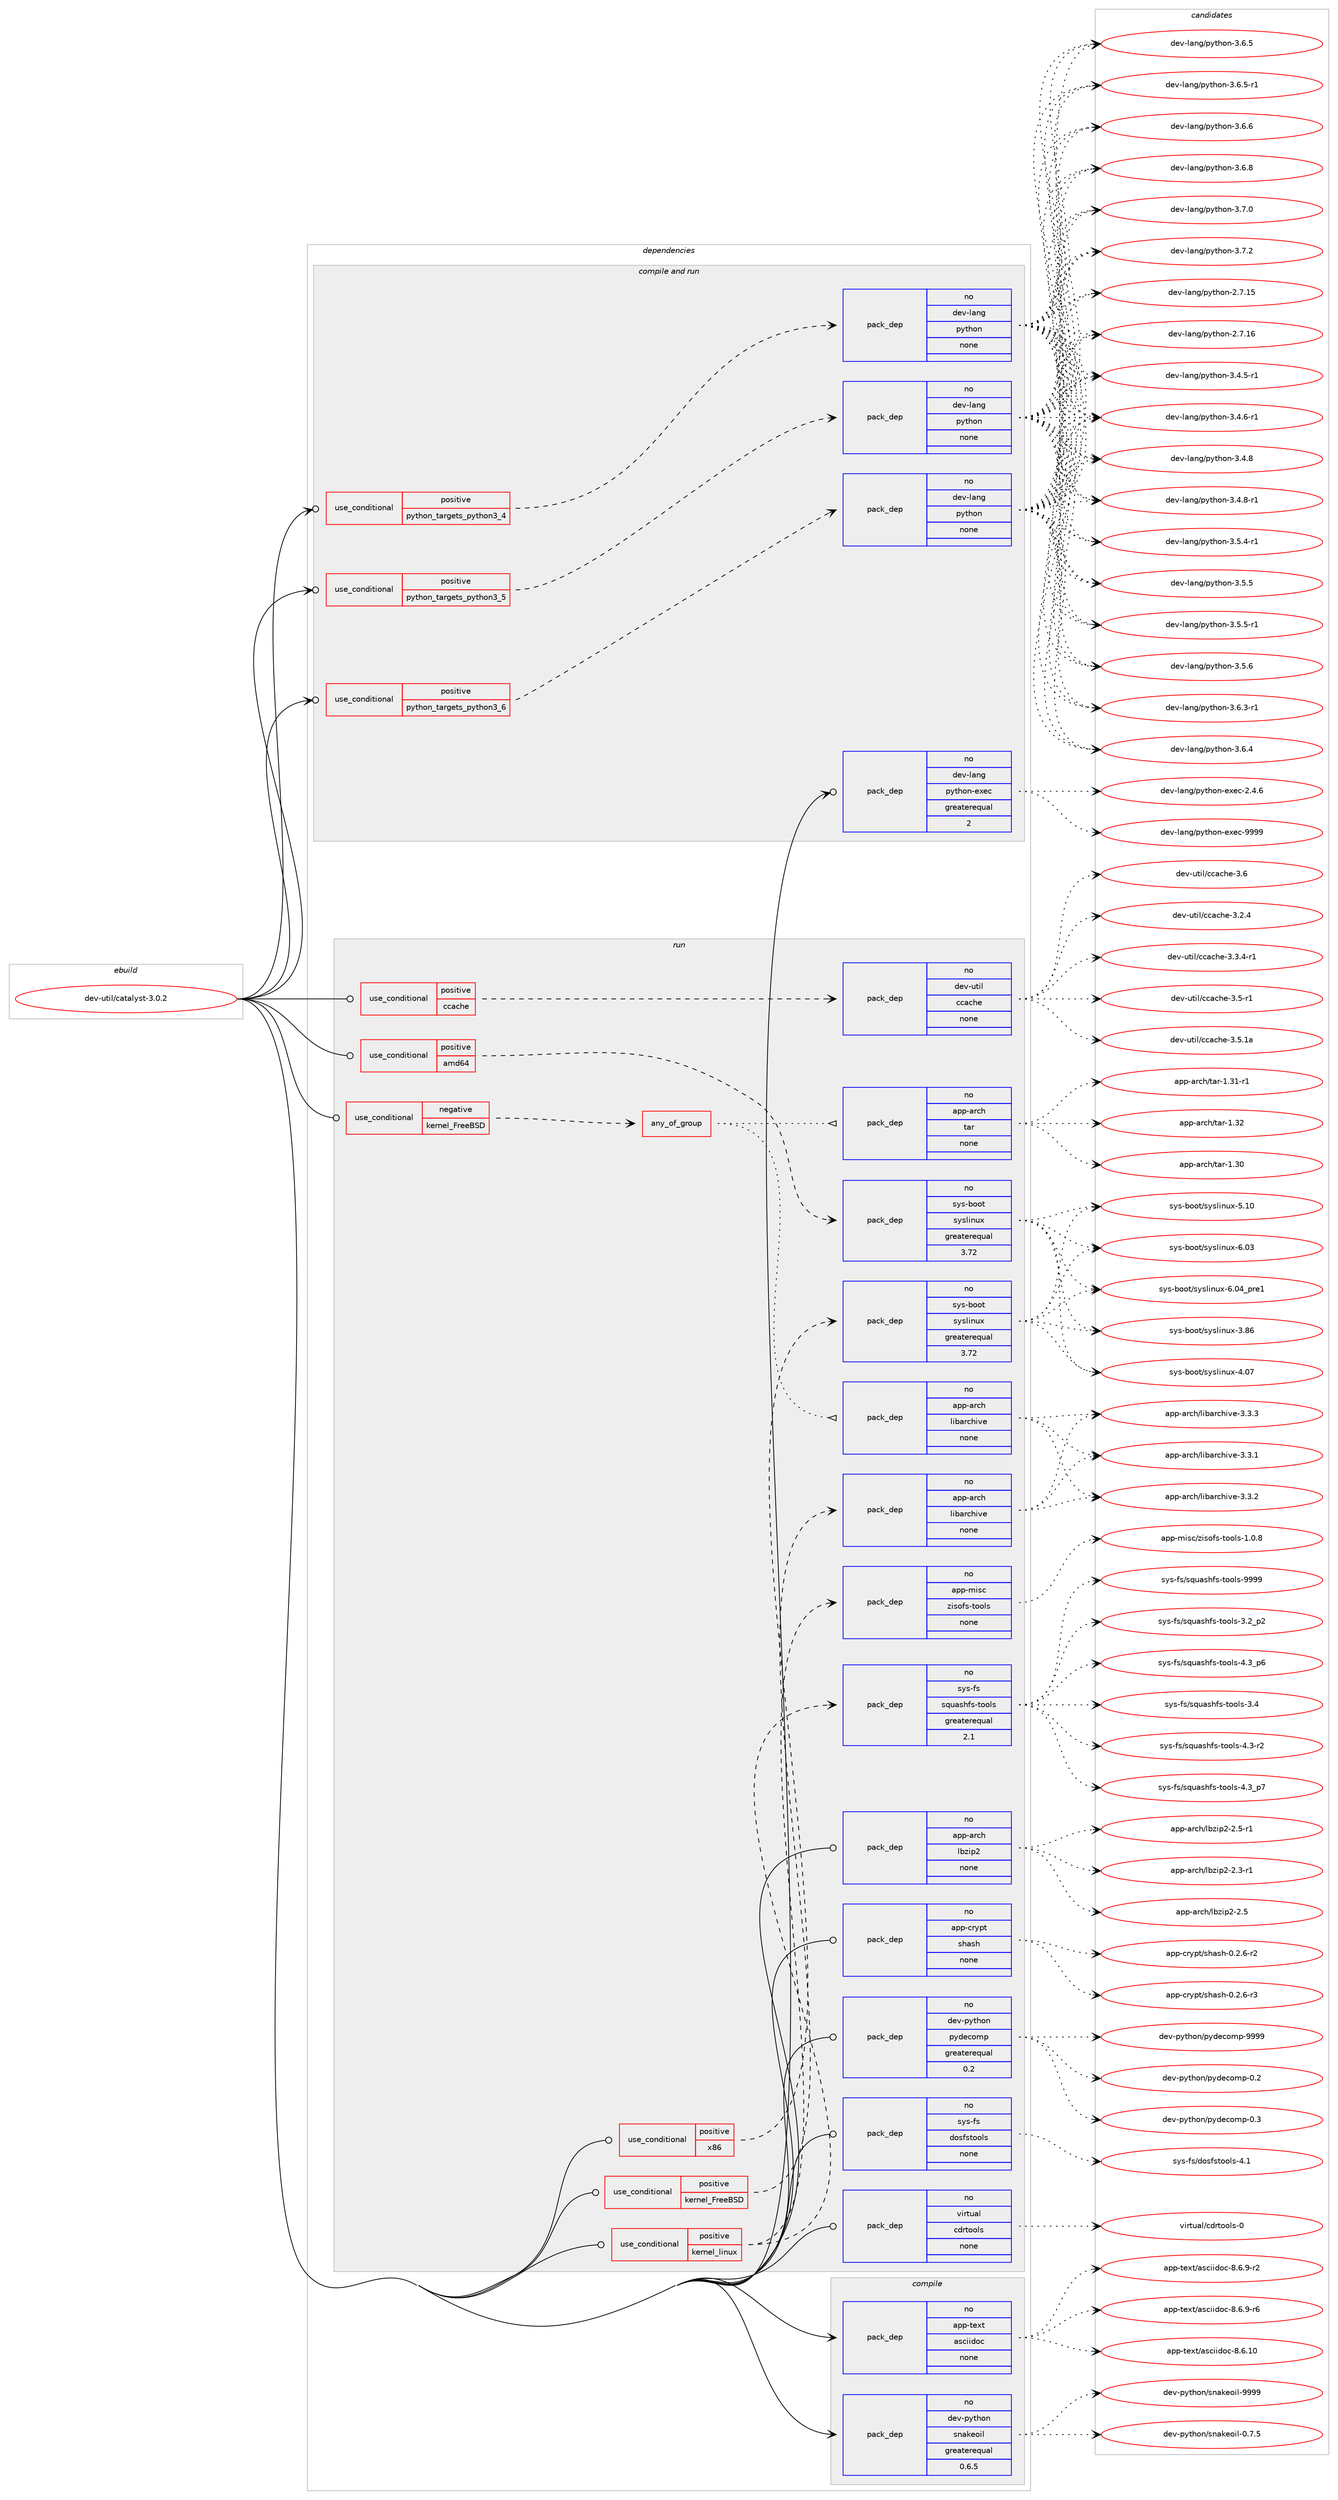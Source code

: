 digraph prolog {

# *************
# Graph options
# *************

newrank=true;
concentrate=true;
compound=true;
graph [rankdir=LR,fontname=Helvetica,fontsize=10,ranksep=1.5];#, ranksep=2.5, nodesep=0.2];
edge  [arrowhead=vee];
node  [fontname=Helvetica,fontsize=10];

# **********
# The ebuild
# **********

subgraph cluster_leftcol {
color=gray;
rank=same;
label=<<i>ebuild</i>>;
id [label="dev-util/catalyst-3.0.2", color=red, width=4, href="../dev-util/catalyst-3.0.2.svg"];
}

# ****************
# The dependencies
# ****************

subgraph cluster_midcol {
color=gray;
label=<<i>dependencies</i>>;
subgraph cluster_compile {
fillcolor="#eeeeee";
style=filled;
label=<<i>compile</i>>;
subgraph pack1094957 {
dependency1541936 [label=<<TABLE BORDER="0" CELLBORDER="1" CELLSPACING="0" CELLPADDING="4" WIDTH="220"><TR><TD ROWSPAN="6" CELLPADDING="30">pack_dep</TD></TR><TR><TD WIDTH="110">no</TD></TR><TR><TD>app-text</TD></TR><TR><TD>asciidoc</TD></TR><TR><TD>none</TD></TR><TR><TD></TD></TR></TABLE>>, shape=none, color=blue];
}
id:e -> dependency1541936:w [weight=20,style="solid",arrowhead="vee"];
subgraph pack1094958 {
dependency1541937 [label=<<TABLE BORDER="0" CELLBORDER="1" CELLSPACING="0" CELLPADDING="4" WIDTH="220"><TR><TD ROWSPAN="6" CELLPADDING="30">pack_dep</TD></TR><TR><TD WIDTH="110">no</TD></TR><TR><TD>dev-python</TD></TR><TR><TD>snakeoil</TD></TR><TR><TD>greaterequal</TD></TR><TR><TD>0.6.5</TD></TR></TABLE>>, shape=none, color=blue];
}
id:e -> dependency1541937:w [weight=20,style="solid",arrowhead="vee"];
}
subgraph cluster_compileandrun {
fillcolor="#eeeeee";
style=filled;
label=<<i>compile and run</i>>;
subgraph cond423379 {
dependency1541938 [label=<<TABLE BORDER="0" CELLBORDER="1" CELLSPACING="0" CELLPADDING="4"><TR><TD ROWSPAN="3" CELLPADDING="10">use_conditional</TD></TR><TR><TD>positive</TD></TR><TR><TD>python_targets_python3_4</TD></TR></TABLE>>, shape=none, color=red];
subgraph pack1094959 {
dependency1541939 [label=<<TABLE BORDER="0" CELLBORDER="1" CELLSPACING="0" CELLPADDING="4" WIDTH="220"><TR><TD ROWSPAN="6" CELLPADDING="30">pack_dep</TD></TR><TR><TD WIDTH="110">no</TD></TR><TR><TD>dev-lang</TD></TR><TR><TD>python</TD></TR><TR><TD>none</TD></TR><TR><TD></TD></TR></TABLE>>, shape=none, color=blue];
}
dependency1541938:e -> dependency1541939:w [weight=20,style="dashed",arrowhead="vee"];
}
id:e -> dependency1541938:w [weight=20,style="solid",arrowhead="odotvee"];
subgraph cond423380 {
dependency1541940 [label=<<TABLE BORDER="0" CELLBORDER="1" CELLSPACING="0" CELLPADDING="4"><TR><TD ROWSPAN="3" CELLPADDING="10">use_conditional</TD></TR><TR><TD>positive</TD></TR><TR><TD>python_targets_python3_5</TD></TR></TABLE>>, shape=none, color=red];
subgraph pack1094960 {
dependency1541941 [label=<<TABLE BORDER="0" CELLBORDER="1" CELLSPACING="0" CELLPADDING="4" WIDTH="220"><TR><TD ROWSPAN="6" CELLPADDING="30">pack_dep</TD></TR><TR><TD WIDTH="110">no</TD></TR><TR><TD>dev-lang</TD></TR><TR><TD>python</TD></TR><TR><TD>none</TD></TR><TR><TD></TD></TR></TABLE>>, shape=none, color=blue];
}
dependency1541940:e -> dependency1541941:w [weight=20,style="dashed",arrowhead="vee"];
}
id:e -> dependency1541940:w [weight=20,style="solid",arrowhead="odotvee"];
subgraph cond423381 {
dependency1541942 [label=<<TABLE BORDER="0" CELLBORDER="1" CELLSPACING="0" CELLPADDING="4"><TR><TD ROWSPAN="3" CELLPADDING="10">use_conditional</TD></TR><TR><TD>positive</TD></TR><TR><TD>python_targets_python3_6</TD></TR></TABLE>>, shape=none, color=red];
subgraph pack1094961 {
dependency1541943 [label=<<TABLE BORDER="0" CELLBORDER="1" CELLSPACING="0" CELLPADDING="4" WIDTH="220"><TR><TD ROWSPAN="6" CELLPADDING="30">pack_dep</TD></TR><TR><TD WIDTH="110">no</TD></TR><TR><TD>dev-lang</TD></TR><TR><TD>python</TD></TR><TR><TD>none</TD></TR><TR><TD></TD></TR></TABLE>>, shape=none, color=blue];
}
dependency1541942:e -> dependency1541943:w [weight=20,style="dashed",arrowhead="vee"];
}
id:e -> dependency1541942:w [weight=20,style="solid",arrowhead="odotvee"];
subgraph pack1094962 {
dependency1541944 [label=<<TABLE BORDER="0" CELLBORDER="1" CELLSPACING="0" CELLPADDING="4" WIDTH="220"><TR><TD ROWSPAN="6" CELLPADDING="30">pack_dep</TD></TR><TR><TD WIDTH="110">no</TD></TR><TR><TD>dev-lang</TD></TR><TR><TD>python-exec</TD></TR><TR><TD>greaterequal</TD></TR><TR><TD>2</TD></TR></TABLE>>, shape=none, color=blue];
}
id:e -> dependency1541944:w [weight=20,style="solid",arrowhead="odotvee"];
}
subgraph cluster_run {
fillcolor="#eeeeee";
style=filled;
label=<<i>run</i>>;
subgraph cond423382 {
dependency1541945 [label=<<TABLE BORDER="0" CELLBORDER="1" CELLSPACING="0" CELLPADDING="4"><TR><TD ROWSPAN="3" CELLPADDING="10">use_conditional</TD></TR><TR><TD>negative</TD></TR><TR><TD>kernel_FreeBSD</TD></TR></TABLE>>, shape=none, color=red];
subgraph any23011 {
dependency1541946 [label=<<TABLE BORDER="0" CELLBORDER="1" CELLSPACING="0" CELLPADDING="4"><TR><TD CELLPADDING="10">any_of_group</TD></TR></TABLE>>, shape=none, color=red];subgraph pack1094963 {
dependency1541947 [label=<<TABLE BORDER="0" CELLBORDER="1" CELLSPACING="0" CELLPADDING="4" WIDTH="220"><TR><TD ROWSPAN="6" CELLPADDING="30">pack_dep</TD></TR><TR><TD WIDTH="110">no</TD></TR><TR><TD>app-arch</TD></TR><TR><TD>tar</TD></TR><TR><TD>none</TD></TR><TR><TD></TD></TR></TABLE>>, shape=none, color=blue];
}
dependency1541946:e -> dependency1541947:w [weight=20,style="dotted",arrowhead="oinv"];
subgraph pack1094964 {
dependency1541948 [label=<<TABLE BORDER="0" CELLBORDER="1" CELLSPACING="0" CELLPADDING="4" WIDTH="220"><TR><TD ROWSPAN="6" CELLPADDING="30">pack_dep</TD></TR><TR><TD WIDTH="110">no</TD></TR><TR><TD>app-arch</TD></TR><TR><TD>libarchive</TD></TR><TR><TD>none</TD></TR><TR><TD></TD></TR></TABLE>>, shape=none, color=blue];
}
dependency1541946:e -> dependency1541948:w [weight=20,style="dotted",arrowhead="oinv"];
}
dependency1541945:e -> dependency1541946:w [weight=20,style="dashed",arrowhead="vee"];
}
id:e -> dependency1541945:w [weight=20,style="solid",arrowhead="odot"];
subgraph cond423383 {
dependency1541949 [label=<<TABLE BORDER="0" CELLBORDER="1" CELLSPACING="0" CELLPADDING="4"><TR><TD ROWSPAN="3" CELLPADDING="10">use_conditional</TD></TR><TR><TD>positive</TD></TR><TR><TD>amd64</TD></TR></TABLE>>, shape=none, color=red];
subgraph pack1094965 {
dependency1541950 [label=<<TABLE BORDER="0" CELLBORDER="1" CELLSPACING="0" CELLPADDING="4" WIDTH="220"><TR><TD ROWSPAN="6" CELLPADDING="30">pack_dep</TD></TR><TR><TD WIDTH="110">no</TD></TR><TR><TD>sys-boot</TD></TR><TR><TD>syslinux</TD></TR><TR><TD>greaterequal</TD></TR><TR><TD>3.72</TD></TR></TABLE>>, shape=none, color=blue];
}
dependency1541949:e -> dependency1541950:w [weight=20,style="dashed",arrowhead="vee"];
}
id:e -> dependency1541949:w [weight=20,style="solid",arrowhead="odot"];
subgraph cond423384 {
dependency1541951 [label=<<TABLE BORDER="0" CELLBORDER="1" CELLSPACING="0" CELLPADDING="4"><TR><TD ROWSPAN="3" CELLPADDING="10">use_conditional</TD></TR><TR><TD>positive</TD></TR><TR><TD>ccache</TD></TR></TABLE>>, shape=none, color=red];
subgraph pack1094966 {
dependency1541952 [label=<<TABLE BORDER="0" CELLBORDER="1" CELLSPACING="0" CELLPADDING="4" WIDTH="220"><TR><TD ROWSPAN="6" CELLPADDING="30">pack_dep</TD></TR><TR><TD WIDTH="110">no</TD></TR><TR><TD>dev-util</TD></TR><TR><TD>ccache</TD></TR><TR><TD>none</TD></TR><TR><TD></TD></TR></TABLE>>, shape=none, color=blue];
}
dependency1541951:e -> dependency1541952:w [weight=20,style="dashed",arrowhead="vee"];
}
id:e -> dependency1541951:w [weight=20,style="solid",arrowhead="odot"];
subgraph cond423385 {
dependency1541953 [label=<<TABLE BORDER="0" CELLBORDER="1" CELLSPACING="0" CELLPADDING="4"><TR><TD ROWSPAN="3" CELLPADDING="10">use_conditional</TD></TR><TR><TD>positive</TD></TR><TR><TD>kernel_FreeBSD</TD></TR></TABLE>>, shape=none, color=red];
subgraph pack1094967 {
dependency1541954 [label=<<TABLE BORDER="0" CELLBORDER="1" CELLSPACING="0" CELLPADDING="4" WIDTH="220"><TR><TD ROWSPAN="6" CELLPADDING="30">pack_dep</TD></TR><TR><TD WIDTH="110">no</TD></TR><TR><TD>app-arch</TD></TR><TR><TD>libarchive</TD></TR><TR><TD>none</TD></TR><TR><TD></TD></TR></TABLE>>, shape=none, color=blue];
}
dependency1541953:e -> dependency1541954:w [weight=20,style="dashed",arrowhead="vee"];
}
id:e -> dependency1541953:w [weight=20,style="solid",arrowhead="odot"];
subgraph cond423386 {
dependency1541955 [label=<<TABLE BORDER="0" CELLBORDER="1" CELLSPACING="0" CELLPADDING="4"><TR><TD ROWSPAN="3" CELLPADDING="10">use_conditional</TD></TR><TR><TD>positive</TD></TR><TR><TD>kernel_linux</TD></TR></TABLE>>, shape=none, color=red];
subgraph pack1094968 {
dependency1541956 [label=<<TABLE BORDER="0" CELLBORDER="1" CELLSPACING="0" CELLPADDING="4" WIDTH="220"><TR><TD ROWSPAN="6" CELLPADDING="30">pack_dep</TD></TR><TR><TD WIDTH="110">no</TD></TR><TR><TD>app-misc</TD></TR><TR><TD>zisofs-tools</TD></TR><TR><TD>none</TD></TR><TR><TD></TD></TR></TABLE>>, shape=none, color=blue];
}
dependency1541955:e -> dependency1541956:w [weight=20,style="dashed",arrowhead="vee"];
subgraph pack1094969 {
dependency1541957 [label=<<TABLE BORDER="0" CELLBORDER="1" CELLSPACING="0" CELLPADDING="4" WIDTH="220"><TR><TD ROWSPAN="6" CELLPADDING="30">pack_dep</TD></TR><TR><TD WIDTH="110">no</TD></TR><TR><TD>sys-fs</TD></TR><TR><TD>squashfs-tools</TD></TR><TR><TD>greaterequal</TD></TR><TR><TD>2.1</TD></TR></TABLE>>, shape=none, color=blue];
}
dependency1541955:e -> dependency1541957:w [weight=20,style="dashed",arrowhead="vee"];
}
id:e -> dependency1541955:w [weight=20,style="solid",arrowhead="odot"];
subgraph cond423387 {
dependency1541958 [label=<<TABLE BORDER="0" CELLBORDER="1" CELLSPACING="0" CELLPADDING="4"><TR><TD ROWSPAN="3" CELLPADDING="10">use_conditional</TD></TR><TR><TD>positive</TD></TR><TR><TD>x86</TD></TR></TABLE>>, shape=none, color=red];
subgraph pack1094970 {
dependency1541959 [label=<<TABLE BORDER="0" CELLBORDER="1" CELLSPACING="0" CELLPADDING="4" WIDTH="220"><TR><TD ROWSPAN="6" CELLPADDING="30">pack_dep</TD></TR><TR><TD WIDTH="110">no</TD></TR><TR><TD>sys-boot</TD></TR><TR><TD>syslinux</TD></TR><TR><TD>greaterequal</TD></TR><TR><TD>3.72</TD></TR></TABLE>>, shape=none, color=blue];
}
dependency1541958:e -> dependency1541959:w [weight=20,style="dashed",arrowhead="vee"];
}
id:e -> dependency1541958:w [weight=20,style="solid",arrowhead="odot"];
subgraph pack1094971 {
dependency1541960 [label=<<TABLE BORDER="0" CELLBORDER="1" CELLSPACING="0" CELLPADDING="4" WIDTH="220"><TR><TD ROWSPAN="6" CELLPADDING="30">pack_dep</TD></TR><TR><TD WIDTH="110">no</TD></TR><TR><TD>app-arch</TD></TR><TR><TD>lbzip2</TD></TR><TR><TD>none</TD></TR><TR><TD></TD></TR></TABLE>>, shape=none, color=blue];
}
id:e -> dependency1541960:w [weight=20,style="solid",arrowhead="odot"];
subgraph pack1094972 {
dependency1541961 [label=<<TABLE BORDER="0" CELLBORDER="1" CELLSPACING="0" CELLPADDING="4" WIDTH="220"><TR><TD ROWSPAN="6" CELLPADDING="30">pack_dep</TD></TR><TR><TD WIDTH="110">no</TD></TR><TR><TD>app-crypt</TD></TR><TR><TD>shash</TD></TR><TR><TD>none</TD></TR><TR><TD></TD></TR></TABLE>>, shape=none, color=blue];
}
id:e -> dependency1541961:w [weight=20,style="solid",arrowhead="odot"];
subgraph pack1094973 {
dependency1541962 [label=<<TABLE BORDER="0" CELLBORDER="1" CELLSPACING="0" CELLPADDING="4" WIDTH="220"><TR><TD ROWSPAN="6" CELLPADDING="30">pack_dep</TD></TR><TR><TD WIDTH="110">no</TD></TR><TR><TD>dev-python</TD></TR><TR><TD>pydecomp</TD></TR><TR><TD>greaterequal</TD></TR><TR><TD>0.2</TD></TR></TABLE>>, shape=none, color=blue];
}
id:e -> dependency1541962:w [weight=20,style="solid",arrowhead="odot"];
subgraph pack1094974 {
dependency1541963 [label=<<TABLE BORDER="0" CELLBORDER="1" CELLSPACING="0" CELLPADDING="4" WIDTH="220"><TR><TD ROWSPAN="6" CELLPADDING="30">pack_dep</TD></TR><TR><TD WIDTH="110">no</TD></TR><TR><TD>sys-fs</TD></TR><TR><TD>dosfstools</TD></TR><TR><TD>none</TD></TR><TR><TD></TD></TR></TABLE>>, shape=none, color=blue];
}
id:e -> dependency1541963:w [weight=20,style="solid",arrowhead="odot"];
subgraph pack1094975 {
dependency1541964 [label=<<TABLE BORDER="0" CELLBORDER="1" CELLSPACING="0" CELLPADDING="4" WIDTH="220"><TR><TD ROWSPAN="6" CELLPADDING="30">pack_dep</TD></TR><TR><TD WIDTH="110">no</TD></TR><TR><TD>virtual</TD></TR><TR><TD>cdrtools</TD></TR><TR><TD>none</TD></TR><TR><TD></TD></TR></TABLE>>, shape=none, color=blue];
}
id:e -> dependency1541964:w [weight=20,style="solid",arrowhead="odot"];
}
}

# **************
# The candidates
# **************

subgraph cluster_choices {
rank=same;
color=gray;
label=<<i>candidates</i>>;

subgraph choice1094957 {
color=black;
nodesep=1;
choice97112112451161011201164797115991051051001119945564654464948 [label="app-text/asciidoc-8.6.10", color=red, width=4,href="../app-text/asciidoc-8.6.10.svg"];
choice9711211245116101120116479711599105105100111994556465446574511450 [label="app-text/asciidoc-8.6.9-r2", color=red, width=4,href="../app-text/asciidoc-8.6.9-r2.svg"];
choice9711211245116101120116479711599105105100111994556465446574511454 [label="app-text/asciidoc-8.6.9-r6", color=red, width=4,href="../app-text/asciidoc-8.6.9-r6.svg"];
dependency1541936:e -> choice97112112451161011201164797115991051051001119945564654464948:w [style=dotted,weight="100"];
dependency1541936:e -> choice9711211245116101120116479711599105105100111994556465446574511450:w [style=dotted,weight="100"];
dependency1541936:e -> choice9711211245116101120116479711599105105100111994556465446574511454:w [style=dotted,weight="100"];
}
subgraph choice1094958 {
color=black;
nodesep=1;
choice100101118451121211161041111104711511097107101111105108454846554653 [label="dev-python/snakeoil-0.7.5", color=red, width=4,href="../dev-python/snakeoil-0.7.5.svg"];
choice1001011184511212111610411111047115110971071011111051084557575757 [label="dev-python/snakeoil-9999", color=red, width=4,href="../dev-python/snakeoil-9999.svg"];
dependency1541937:e -> choice100101118451121211161041111104711511097107101111105108454846554653:w [style=dotted,weight="100"];
dependency1541937:e -> choice1001011184511212111610411111047115110971071011111051084557575757:w [style=dotted,weight="100"];
}
subgraph choice1094959 {
color=black;
nodesep=1;
choice10010111845108971101034711212111610411111045504655464953 [label="dev-lang/python-2.7.15", color=red, width=4,href="../dev-lang/python-2.7.15.svg"];
choice10010111845108971101034711212111610411111045504655464954 [label="dev-lang/python-2.7.16", color=red, width=4,href="../dev-lang/python-2.7.16.svg"];
choice1001011184510897110103471121211161041111104551465246534511449 [label="dev-lang/python-3.4.5-r1", color=red, width=4,href="../dev-lang/python-3.4.5-r1.svg"];
choice1001011184510897110103471121211161041111104551465246544511449 [label="dev-lang/python-3.4.6-r1", color=red, width=4,href="../dev-lang/python-3.4.6-r1.svg"];
choice100101118451089711010347112121116104111110455146524656 [label="dev-lang/python-3.4.8", color=red, width=4,href="../dev-lang/python-3.4.8.svg"];
choice1001011184510897110103471121211161041111104551465246564511449 [label="dev-lang/python-3.4.8-r1", color=red, width=4,href="../dev-lang/python-3.4.8-r1.svg"];
choice1001011184510897110103471121211161041111104551465346524511449 [label="dev-lang/python-3.5.4-r1", color=red, width=4,href="../dev-lang/python-3.5.4-r1.svg"];
choice100101118451089711010347112121116104111110455146534653 [label="dev-lang/python-3.5.5", color=red, width=4,href="../dev-lang/python-3.5.5.svg"];
choice1001011184510897110103471121211161041111104551465346534511449 [label="dev-lang/python-3.5.5-r1", color=red, width=4,href="../dev-lang/python-3.5.5-r1.svg"];
choice100101118451089711010347112121116104111110455146534654 [label="dev-lang/python-3.5.6", color=red, width=4,href="../dev-lang/python-3.5.6.svg"];
choice1001011184510897110103471121211161041111104551465446514511449 [label="dev-lang/python-3.6.3-r1", color=red, width=4,href="../dev-lang/python-3.6.3-r1.svg"];
choice100101118451089711010347112121116104111110455146544652 [label="dev-lang/python-3.6.4", color=red, width=4,href="../dev-lang/python-3.6.4.svg"];
choice100101118451089711010347112121116104111110455146544653 [label="dev-lang/python-3.6.5", color=red, width=4,href="../dev-lang/python-3.6.5.svg"];
choice1001011184510897110103471121211161041111104551465446534511449 [label="dev-lang/python-3.6.5-r1", color=red, width=4,href="../dev-lang/python-3.6.5-r1.svg"];
choice100101118451089711010347112121116104111110455146544654 [label="dev-lang/python-3.6.6", color=red, width=4,href="../dev-lang/python-3.6.6.svg"];
choice100101118451089711010347112121116104111110455146544656 [label="dev-lang/python-3.6.8", color=red, width=4,href="../dev-lang/python-3.6.8.svg"];
choice100101118451089711010347112121116104111110455146554648 [label="dev-lang/python-3.7.0", color=red, width=4,href="../dev-lang/python-3.7.0.svg"];
choice100101118451089711010347112121116104111110455146554650 [label="dev-lang/python-3.7.2", color=red, width=4,href="../dev-lang/python-3.7.2.svg"];
dependency1541939:e -> choice10010111845108971101034711212111610411111045504655464953:w [style=dotted,weight="100"];
dependency1541939:e -> choice10010111845108971101034711212111610411111045504655464954:w [style=dotted,weight="100"];
dependency1541939:e -> choice1001011184510897110103471121211161041111104551465246534511449:w [style=dotted,weight="100"];
dependency1541939:e -> choice1001011184510897110103471121211161041111104551465246544511449:w [style=dotted,weight="100"];
dependency1541939:e -> choice100101118451089711010347112121116104111110455146524656:w [style=dotted,weight="100"];
dependency1541939:e -> choice1001011184510897110103471121211161041111104551465246564511449:w [style=dotted,weight="100"];
dependency1541939:e -> choice1001011184510897110103471121211161041111104551465346524511449:w [style=dotted,weight="100"];
dependency1541939:e -> choice100101118451089711010347112121116104111110455146534653:w [style=dotted,weight="100"];
dependency1541939:e -> choice1001011184510897110103471121211161041111104551465346534511449:w [style=dotted,weight="100"];
dependency1541939:e -> choice100101118451089711010347112121116104111110455146534654:w [style=dotted,weight="100"];
dependency1541939:e -> choice1001011184510897110103471121211161041111104551465446514511449:w [style=dotted,weight="100"];
dependency1541939:e -> choice100101118451089711010347112121116104111110455146544652:w [style=dotted,weight="100"];
dependency1541939:e -> choice100101118451089711010347112121116104111110455146544653:w [style=dotted,weight="100"];
dependency1541939:e -> choice1001011184510897110103471121211161041111104551465446534511449:w [style=dotted,weight="100"];
dependency1541939:e -> choice100101118451089711010347112121116104111110455146544654:w [style=dotted,weight="100"];
dependency1541939:e -> choice100101118451089711010347112121116104111110455146544656:w [style=dotted,weight="100"];
dependency1541939:e -> choice100101118451089711010347112121116104111110455146554648:w [style=dotted,weight="100"];
dependency1541939:e -> choice100101118451089711010347112121116104111110455146554650:w [style=dotted,weight="100"];
}
subgraph choice1094960 {
color=black;
nodesep=1;
choice10010111845108971101034711212111610411111045504655464953 [label="dev-lang/python-2.7.15", color=red, width=4,href="../dev-lang/python-2.7.15.svg"];
choice10010111845108971101034711212111610411111045504655464954 [label="dev-lang/python-2.7.16", color=red, width=4,href="../dev-lang/python-2.7.16.svg"];
choice1001011184510897110103471121211161041111104551465246534511449 [label="dev-lang/python-3.4.5-r1", color=red, width=4,href="../dev-lang/python-3.4.5-r1.svg"];
choice1001011184510897110103471121211161041111104551465246544511449 [label="dev-lang/python-3.4.6-r1", color=red, width=4,href="../dev-lang/python-3.4.6-r1.svg"];
choice100101118451089711010347112121116104111110455146524656 [label="dev-lang/python-3.4.8", color=red, width=4,href="../dev-lang/python-3.4.8.svg"];
choice1001011184510897110103471121211161041111104551465246564511449 [label="dev-lang/python-3.4.8-r1", color=red, width=4,href="../dev-lang/python-3.4.8-r1.svg"];
choice1001011184510897110103471121211161041111104551465346524511449 [label="dev-lang/python-3.5.4-r1", color=red, width=4,href="../dev-lang/python-3.5.4-r1.svg"];
choice100101118451089711010347112121116104111110455146534653 [label="dev-lang/python-3.5.5", color=red, width=4,href="../dev-lang/python-3.5.5.svg"];
choice1001011184510897110103471121211161041111104551465346534511449 [label="dev-lang/python-3.5.5-r1", color=red, width=4,href="../dev-lang/python-3.5.5-r1.svg"];
choice100101118451089711010347112121116104111110455146534654 [label="dev-lang/python-3.5.6", color=red, width=4,href="../dev-lang/python-3.5.6.svg"];
choice1001011184510897110103471121211161041111104551465446514511449 [label="dev-lang/python-3.6.3-r1", color=red, width=4,href="../dev-lang/python-3.6.3-r1.svg"];
choice100101118451089711010347112121116104111110455146544652 [label="dev-lang/python-3.6.4", color=red, width=4,href="../dev-lang/python-3.6.4.svg"];
choice100101118451089711010347112121116104111110455146544653 [label="dev-lang/python-3.6.5", color=red, width=4,href="../dev-lang/python-3.6.5.svg"];
choice1001011184510897110103471121211161041111104551465446534511449 [label="dev-lang/python-3.6.5-r1", color=red, width=4,href="../dev-lang/python-3.6.5-r1.svg"];
choice100101118451089711010347112121116104111110455146544654 [label="dev-lang/python-3.6.6", color=red, width=4,href="../dev-lang/python-3.6.6.svg"];
choice100101118451089711010347112121116104111110455146544656 [label="dev-lang/python-3.6.8", color=red, width=4,href="../dev-lang/python-3.6.8.svg"];
choice100101118451089711010347112121116104111110455146554648 [label="dev-lang/python-3.7.0", color=red, width=4,href="../dev-lang/python-3.7.0.svg"];
choice100101118451089711010347112121116104111110455146554650 [label="dev-lang/python-3.7.2", color=red, width=4,href="../dev-lang/python-3.7.2.svg"];
dependency1541941:e -> choice10010111845108971101034711212111610411111045504655464953:w [style=dotted,weight="100"];
dependency1541941:e -> choice10010111845108971101034711212111610411111045504655464954:w [style=dotted,weight="100"];
dependency1541941:e -> choice1001011184510897110103471121211161041111104551465246534511449:w [style=dotted,weight="100"];
dependency1541941:e -> choice1001011184510897110103471121211161041111104551465246544511449:w [style=dotted,weight="100"];
dependency1541941:e -> choice100101118451089711010347112121116104111110455146524656:w [style=dotted,weight="100"];
dependency1541941:e -> choice1001011184510897110103471121211161041111104551465246564511449:w [style=dotted,weight="100"];
dependency1541941:e -> choice1001011184510897110103471121211161041111104551465346524511449:w [style=dotted,weight="100"];
dependency1541941:e -> choice100101118451089711010347112121116104111110455146534653:w [style=dotted,weight="100"];
dependency1541941:e -> choice1001011184510897110103471121211161041111104551465346534511449:w [style=dotted,weight="100"];
dependency1541941:e -> choice100101118451089711010347112121116104111110455146534654:w [style=dotted,weight="100"];
dependency1541941:e -> choice1001011184510897110103471121211161041111104551465446514511449:w [style=dotted,weight="100"];
dependency1541941:e -> choice100101118451089711010347112121116104111110455146544652:w [style=dotted,weight="100"];
dependency1541941:e -> choice100101118451089711010347112121116104111110455146544653:w [style=dotted,weight="100"];
dependency1541941:e -> choice1001011184510897110103471121211161041111104551465446534511449:w [style=dotted,weight="100"];
dependency1541941:e -> choice100101118451089711010347112121116104111110455146544654:w [style=dotted,weight="100"];
dependency1541941:e -> choice100101118451089711010347112121116104111110455146544656:w [style=dotted,weight="100"];
dependency1541941:e -> choice100101118451089711010347112121116104111110455146554648:w [style=dotted,weight="100"];
dependency1541941:e -> choice100101118451089711010347112121116104111110455146554650:w [style=dotted,weight="100"];
}
subgraph choice1094961 {
color=black;
nodesep=1;
choice10010111845108971101034711212111610411111045504655464953 [label="dev-lang/python-2.7.15", color=red, width=4,href="../dev-lang/python-2.7.15.svg"];
choice10010111845108971101034711212111610411111045504655464954 [label="dev-lang/python-2.7.16", color=red, width=4,href="../dev-lang/python-2.7.16.svg"];
choice1001011184510897110103471121211161041111104551465246534511449 [label="dev-lang/python-3.4.5-r1", color=red, width=4,href="../dev-lang/python-3.4.5-r1.svg"];
choice1001011184510897110103471121211161041111104551465246544511449 [label="dev-lang/python-3.4.6-r1", color=red, width=4,href="../dev-lang/python-3.4.6-r1.svg"];
choice100101118451089711010347112121116104111110455146524656 [label="dev-lang/python-3.4.8", color=red, width=4,href="../dev-lang/python-3.4.8.svg"];
choice1001011184510897110103471121211161041111104551465246564511449 [label="dev-lang/python-3.4.8-r1", color=red, width=4,href="../dev-lang/python-3.4.8-r1.svg"];
choice1001011184510897110103471121211161041111104551465346524511449 [label="dev-lang/python-3.5.4-r1", color=red, width=4,href="../dev-lang/python-3.5.4-r1.svg"];
choice100101118451089711010347112121116104111110455146534653 [label="dev-lang/python-3.5.5", color=red, width=4,href="../dev-lang/python-3.5.5.svg"];
choice1001011184510897110103471121211161041111104551465346534511449 [label="dev-lang/python-3.5.5-r1", color=red, width=4,href="../dev-lang/python-3.5.5-r1.svg"];
choice100101118451089711010347112121116104111110455146534654 [label="dev-lang/python-3.5.6", color=red, width=4,href="../dev-lang/python-3.5.6.svg"];
choice1001011184510897110103471121211161041111104551465446514511449 [label="dev-lang/python-3.6.3-r1", color=red, width=4,href="../dev-lang/python-3.6.3-r1.svg"];
choice100101118451089711010347112121116104111110455146544652 [label="dev-lang/python-3.6.4", color=red, width=4,href="../dev-lang/python-3.6.4.svg"];
choice100101118451089711010347112121116104111110455146544653 [label="dev-lang/python-3.6.5", color=red, width=4,href="../dev-lang/python-3.6.5.svg"];
choice1001011184510897110103471121211161041111104551465446534511449 [label="dev-lang/python-3.6.5-r1", color=red, width=4,href="../dev-lang/python-3.6.5-r1.svg"];
choice100101118451089711010347112121116104111110455146544654 [label="dev-lang/python-3.6.6", color=red, width=4,href="../dev-lang/python-3.6.6.svg"];
choice100101118451089711010347112121116104111110455146544656 [label="dev-lang/python-3.6.8", color=red, width=4,href="../dev-lang/python-3.6.8.svg"];
choice100101118451089711010347112121116104111110455146554648 [label="dev-lang/python-3.7.0", color=red, width=4,href="../dev-lang/python-3.7.0.svg"];
choice100101118451089711010347112121116104111110455146554650 [label="dev-lang/python-3.7.2", color=red, width=4,href="../dev-lang/python-3.7.2.svg"];
dependency1541943:e -> choice10010111845108971101034711212111610411111045504655464953:w [style=dotted,weight="100"];
dependency1541943:e -> choice10010111845108971101034711212111610411111045504655464954:w [style=dotted,weight="100"];
dependency1541943:e -> choice1001011184510897110103471121211161041111104551465246534511449:w [style=dotted,weight="100"];
dependency1541943:e -> choice1001011184510897110103471121211161041111104551465246544511449:w [style=dotted,weight="100"];
dependency1541943:e -> choice100101118451089711010347112121116104111110455146524656:w [style=dotted,weight="100"];
dependency1541943:e -> choice1001011184510897110103471121211161041111104551465246564511449:w [style=dotted,weight="100"];
dependency1541943:e -> choice1001011184510897110103471121211161041111104551465346524511449:w [style=dotted,weight="100"];
dependency1541943:e -> choice100101118451089711010347112121116104111110455146534653:w [style=dotted,weight="100"];
dependency1541943:e -> choice1001011184510897110103471121211161041111104551465346534511449:w [style=dotted,weight="100"];
dependency1541943:e -> choice100101118451089711010347112121116104111110455146534654:w [style=dotted,weight="100"];
dependency1541943:e -> choice1001011184510897110103471121211161041111104551465446514511449:w [style=dotted,weight="100"];
dependency1541943:e -> choice100101118451089711010347112121116104111110455146544652:w [style=dotted,weight="100"];
dependency1541943:e -> choice100101118451089711010347112121116104111110455146544653:w [style=dotted,weight="100"];
dependency1541943:e -> choice1001011184510897110103471121211161041111104551465446534511449:w [style=dotted,weight="100"];
dependency1541943:e -> choice100101118451089711010347112121116104111110455146544654:w [style=dotted,weight="100"];
dependency1541943:e -> choice100101118451089711010347112121116104111110455146544656:w [style=dotted,weight="100"];
dependency1541943:e -> choice100101118451089711010347112121116104111110455146554648:w [style=dotted,weight="100"];
dependency1541943:e -> choice100101118451089711010347112121116104111110455146554650:w [style=dotted,weight="100"];
}
subgraph choice1094962 {
color=black;
nodesep=1;
choice1001011184510897110103471121211161041111104510112010199455046524654 [label="dev-lang/python-exec-2.4.6", color=red, width=4,href="../dev-lang/python-exec-2.4.6.svg"];
choice10010111845108971101034711212111610411111045101120101994557575757 [label="dev-lang/python-exec-9999", color=red, width=4,href="../dev-lang/python-exec-9999.svg"];
dependency1541944:e -> choice1001011184510897110103471121211161041111104510112010199455046524654:w [style=dotted,weight="100"];
dependency1541944:e -> choice10010111845108971101034711212111610411111045101120101994557575757:w [style=dotted,weight="100"];
}
subgraph choice1094963 {
color=black;
nodesep=1;
choice9711211245971149910447116971144549465148 [label="app-arch/tar-1.30", color=red, width=4,href="../app-arch/tar-1.30.svg"];
choice97112112459711499104471169711445494651494511449 [label="app-arch/tar-1.31-r1", color=red, width=4,href="../app-arch/tar-1.31-r1.svg"];
choice9711211245971149910447116971144549465150 [label="app-arch/tar-1.32", color=red, width=4,href="../app-arch/tar-1.32.svg"];
dependency1541947:e -> choice9711211245971149910447116971144549465148:w [style=dotted,weight="100"];
dependency1541947:e -> choice97112112459711499104471169711445494651494511449:w [style=dotted,weight="100"];
dependency1541947:e -> choice9711211245971149910447116971144549465150:w [style=dotted,weight="100"];
}
subgraph choice1094964 {
color=black;
nodesep=1;
choice9711211245971149910447108105989711499104105118101455146514649 [label="app-arch/libarchive-3.3.1", color=red, width=4,href="../app-arch/libarchive-3.3.1.svg"];
choice9711211245971149910447108105989711499104105118101455146514650 [label="app-arch/libarchive-3.3.2", color=red, width=4,href="../app-arch/libarchive-3.3.2.svg"];
choice9711211245971149910447108105989711499104105118101455146514651 [label="app-arch/libarchive-3.3.3", color=red, width=4,href="../app-arch/libarchive-3.3.3.svg"];
dependency1541948:e -> choice9711211245971149910447108105989711499104105118101455146514649:w [style=dotted,weight="100"];
dependency1541948:e -> choice9711211245971149910447108105989711499104105118101455146514650:w [style=dotted,weight="100"];
dependency1541948:e -> choice9711211245971149910447108105989711499104105118101455146514651:w [style=dotted,weight="100"];
}
subgraph choice1094965 {
color=black;
nodesep=1;
choice1151211154598111111116471151211151081051101171204551465654 [label="sys-boot/syslinux-3.86", color=red, width=4,href="../sys-boot/syslinux-3.86.svg"];
choice1151211154598111111116471151211151081051101171204552464855 [label="sys-boot/syslinux-4.07", color=red, width=4,href="../sys-boot/syslinux-4.07.svg"];
choice1151211154598111111116471151211151081051101171204553464948 [label="sys-boot/syslinux-5.10", color=red, width=4,href="../sys-boot/syslinux-5.10.svg"];
choice1151211154598111111116471151211151081051101171204554464851 [label="sys-boot/syslinux-6.03", color=red, width=4,href="../sys-boot/syslinux-6.03.svg"];
choice11512111545981111111164711512111510810511011712045544648529511211410149 [label="sys-boot/syslinux-6.04_pre1", color=red, width=4,href="../sys-boot/syslinux-6.04_pre1.svg"];
dependency1541950:e -> choice1151211154598111111116471151211151081051101171204551465654:w [style=dotted,weight="100"];
dependency1541950:e -> choice1151211154598111111116471151211151081051101171204552464855:w [style=dotted,weight="100"];
dependency1541950:e -> choice1151211154598111111116471151211151081051101171204553464948:w [style=dotted,weight="100"];
dependency1541950:e -> choice1151211154598111111116471151211151081051101171204554464851:w [style=dotted,weight="100"];
dependency1541950:e -> choice11512111545981111111164711512111510810511011712045544648529511211410149:w [style=dotted,weight="100"];
}
subgraph choice1094966 {
color=black;
nodesep=1;
choice100101118451171161051084799999799104101455146504652 [label="dev-util/ccache-3.2.4", color=red, width=4,href="../dev-util/ccache-3.2.4.svg"];
choice1001011184511711610510847999997991041014551465146524511449 [label="dev-util/ccache-3.3.4-r1", color=red, width=4,href="../dev-util/ccache-3.3.4-r1.svg"];
choice100101118451171161051084799999799104101455146534511449 [label="dev-util/ccache-3.5-r1", color=red, width=4,href="../dev-util/ccache-3.5-r1.svg"];
choice10010111845117116105108479999979910410145514653464997 [label="dev-util/ccache-3.5.1a", color=red, width=4,href="../dev-util/ccache-3.5.1a.svg"];
choice10010111845117116105108479999979910410145514654 [label="dev-util/ccache-3.6", color=red, width=4,href="../dev-util/ccache-3.6.svg"];
dependency1541952:e -> choice100101118451171161051084799999799104101455146504652:w [style=dotted,weight="100"];
dependency1541952:e -> choice1001011184511711610510847999997991041014551465146524511449:w [style=dotted,weight="100"];
dependency1541952:e -> choice100101118451171161051084799999799104101455146534511449:w [style=dotted,weight="100"];
dependency1541952:e -> choice10010111845117116105108479999979910410145514653464997:w [style=dotted,weight="100"];
dependency1541952:e -> choice10010111845117116105108479999979910410145514654:w [style=dotted,weight="100"];
}
subgraph choice1094967 {
color=black;
nodesep=1;
choice9711211245971149910447108105989711499104105118101455146514649 [label="app-arch/libarchive-3.3.1", color=red, width=4,href="../app-arch/libarchive-3.3.1.svg"];
choice9711211245971149910447108105989711499104105118101455146514650 [label="app-arch/libarchive-3.3.2", color=red, width=4,href="../app-arch/libarchive-3.3.2.svg"];
choice9711211245971149910447108105989711499104105118101455146514651 [label="app-arch/libarchive-3.3.3", color=red, width=4,href="../app-arch/libarchive-3.3.3.svg"];
dependency1541954:e -> choice9711211245971149910447108105989711499104105118101455146514649:w [style=dotted,weight="100"];
dependency1541954:e -> choice9711211245971149910447108105989711499104105118101455146514650:w [style=dotted,weight="100"];
dependency1541954:e -> choice9711211245971149910447108105989711499104105118101455146514651:w [style=dotted,weight="100"];
}
subgraph choice1094968 {
color=black;
nodesep=1;
choice9711211245109105115994712210511511110211545116111111108115454946484656 [label="app-misc/zisofs-tools-1.0.8", color=red, width=4,href="../app-misc/zisofs-tools-1.0.8.svg"];
dependency1541956:e -> choice9711211245109105115994712210511511110211545116111111108115454946484656:w [style=dotted,weight="100"];
}
subgraph choice1094969 {
color=black;
nodesep=1;
choice11512111545102115471151131179711510410211545116111111108115455146509511250 [label="sys-fs/squashfs-tools-3.2_p2", color=red, width=4,href="../sys-fs/squashfs-tools-3.2_p2.svg"];
choice1151211154510211547115113117971151041021154511611111110811545514652 [label="sys-fs/squashfs-tools-3.4", color=red, width=4,href="../sys-fs/squashfs-tools-3.4.svg"];
choice11512111545102115471151131179711510410211545116111111108115455246514511450 [label="sys-fs/squashfs-tools-4.3-r2", color=red, width=4,href="../sys-fs/squashfs-tools-4.3-r2.svg"];
choice11512111545102115471151131179711510410211545116111111108115455246519511254 [label="sys-fs/squashfs-tools-4.3_p6", color=red, width=4,href="../sys-fs/squashfs-tools-4.3_p6.svg"];
choice11512111545102115471151131179711510410211545116111111108115455246519511255 [label="sys-fs/squashfs-tools-4.3_p7", color=red, width=4,href="../sys-fs/squashfs-tools-4.3_p7.svg"];
choice115121115451021154711511311797115104102115451161111111081154557575757 [label="sys-fs/squashfs-tools-9999", color=red, width=4,href="../sys-fs/squashfs-tools-9999.svg"];
dependency1541957:e -> choice11512111545102115471151131179711510410211545116111111108115455146509511250:w [style=dotted,weight="100"];
dependency1541957:e -> choice1151211154510211547115113117971151041021154511611111110811545514652:w [style=dotted,weight="100"];
dependency1541957:e -> choice11512111545102115471151131179711510410211545116111111108115455246514511450:w [style=dotted,weight="100"];
dependency1541957:e -> choice11512111545102115471151131179711510410211545116111111108115455246519511254:w [style=dotted,weight="100"];
dependency1541957:e -> choice11512111545102115471151131179711510410211545116111111108115455246519511255:w [style=dotted,weight="100"];
dependency1541957:e -> choice115121115451021154711511311797115104102115451161111111081154557575757:w [style=dotted,weight="100"];
}
subgraph choice1094970 {
color=black;
nodesep=1;
choice1151211154598111111116471151211151081051101171204551465654 [label="sys-boot/syslinux-3.86", color=red, width=4,href="../sys-boot/syslinux-3.86.svg"];
choice1151211154598111111116471151211151081051101171204552464855 [label="sys-boot/syslinux-4.07", color=red, width=4,href="../sys-boot/syslinux-4.07.svg"];
choice1151211154598111111116471151211151081051101171204553464948 [label="sys-boot/syslinux-5.10", color=red, width=4,href="../sys-boot/syslinux-5.10.svg"];
choice1151211154598111111116471151211151081051101171204554464851 [label="sys-boot/syslinux-6.03", color=red, width=4,href="../sys-boot/syslinux-6.03.svg"];
choice11512111545981111111164711512111510810511011712045544648529511211410149 [label="sys-boot/syslinux-6.04_pre1", color=red, width=4,href="../sys-boot/syslinux-6.04_pre1.svg"];
dependency1541959:e -> choice1151211154598111111116471151211151081051101171204551465654:w [style=dotted,weight="100"];
dependency1541959:e -> choice1151211154598111111116471151211151081051101171204552464855:w [style=dotted,weight="100"];
dependency1541959:e -> choice1151211154598111111116471151211151081051101171204553464948:w [style=dotted,weight="100"];
dependency1541959:e -> choice1151211154598111111116471151211151081051101171204554464851:w [style=dotted,weight="100"];
dependency1541959:e -> choice11512111545981111111164711512111510810511011712045544648529511211410149:w [style=dotted,weight="100"];
}
subgraph choice1094971 {
color=black;
nodesep=1;
choice97112112459711499104471089812210511250455046514511449 [label="app-arch/lbzip2-2.3-r1", color=red, width=4,href="../app-arch/lbzip2-2.3-r1.svg"];
choice9711211245971149910447108981221051125045504653 [label="app-arch/lbzip2-2.5", color=red, width=4,href="../app-arch/lbzip2-2.5.svg"];
choice97112112459711499104471089812210511250455046534511449 [label="app-arch/lbzip2-2.5-r1", color=red, width=4,href="../app-arch/lbzip2-2.5-r1.svg"];
dependency1541960:e -> choice97112112459711499104471089812210511250455046514511449:w [style=dotted,weight="100"];
dependency1541960:e -> choice9711211245971149910447108981221051125045504653:w [style=dotted,weight="100"];
dependency1541960:e -> choice97112112459711499104471089812210511250455046534511449:w [style=dotted,weight="100"];
}
subgraph choice1094972 {
color=black;
nodesep=1;
choice97112112459911412111211647115104971151044548465046544511450 [label="app-crypt/shash-0.2.6-r2", color=red, width=4,href="../app-crypt/shash-0.2.6-r2.svg"];
choice97112112459911412111211647115104971151044548465046544511451 [label="app-crypt/shash-0.2.6-r3", color=red, width=4,href="../app-crypt/shash-0.2.6-r3.svg"];
dependency1541961:e -> choice97112112459911412111211647115104971151044548465046544511450:w [style=dotted,weight="100"];
dependency1541961:e -> choice97112112459911412111211647115104971151044548465046544511451:w [style=dotted,weight="100"];
}
subgraph choice1094973 {
color=black;
nodesep=1;
choice10010111845112121116104111110471121211001019911110911245484650 [label="dev-python/pydecomp-0.2", color=red, width=4,href="../dev-python/pydecomp-0.2.svg"];
choice10010111845112121116104111110471121211001019911110911245484651 [label="dev-python/pydecomp-0.3", color=red, width=4,href="../dev-python/pydecomp-0.3.svg"];
choice1001011184511212111610411111047112121100101991111091124557575757 [label="dev-python/pydecomp-9999", color=red, width=4,href="../dev-python/pydecomp-9999.svg"];
dependency1541962:e -> choice10010111845112121116104111110471121211001019911110911245484650:w [style=dotted,weight="100"];
dependency1541962:e -> choice10010111845112121116104111110471121211001019911110911245484651:w [style=dotted,weight="100"];
dependency1541962:e -> choice1001011184511212111610411111047112121100101991111091124557575757:w [style=dotted,weight="100"];
}
subgraph choice1094974 {
color=black;
nodesep=1;
choice115121115451021154710011111510211511611111110811545524649 [label="sys-fs/dosfstools-4.1", color=red, width=4,href="../sys-fs/dosfstools-4.1.svg"];
dependency1541963:e -> choice115121115451021154710011111510211511611111110811545524649:w [style=dotted,weight="100"];
}
subgraph choice1094975 {
color=black;
nodesep=1;
choice1181051141161179710847991001141161111111081154548 [label="virtual/cdrtools-0", color=red, width=4,href="../virtual/cdrtools-0.svg"];
dependency1541964:e -> choice1181051141161179710847991001141161111111081154548:w [style=dotted,weight="100"];
}
}

}
